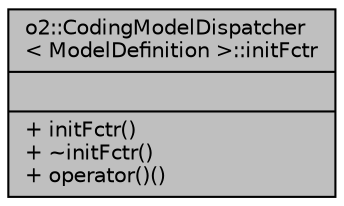digraph "o2::CodingModelDispatcher&lt; ModelDefinition &gt;::initFctr"
{
 // INTERACTIVE_SVG=YES
  bgcolor="transparent";
  edge [fontname="Helvetica",fontsize="10",labelfontname="Helvetica",labelfontsize="10"];
  node [fontname="Helvetica",fontsize="10",shape=record];
  Node1 [label="{o2::CodingModelDispatcher\l\< ModelDefinition \>::initFctr\n||+ initFctr()\l+ ~initFctr()\l+ operator()()\l}",height=0.2,width=0.4,color="black", fillcolor="grey75", style="filled" fontcolor="black"];
}
